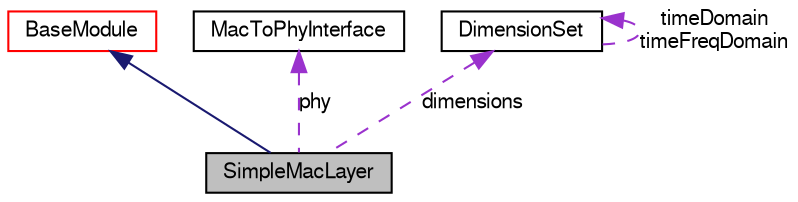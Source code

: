 digraph G
{
  edge [fontname="FreeSans",fontsize="10",labelfontname="FreeSans",labelfontsize="10"];
  node [fontname="FreeSans",fontsize="10",shape=record];
  Node1 [label="SimpleMacLayer",height=0.2,width=0.4,color="black", fillcolor="grey75", style="filled" fontcolor="black"];
  Node2 -> Node1 [dir=back,color="midnightblue",fontsize="10",style="solid",fontname="FreeSans"];
  Node2 [label="BaseModule",height=0.2,width=0.4,color="red", fillcolor="white", style="filled",URL="$a00026.html",tooltip="Base class for all simple modules of a host."];
  Node3 -> Node1 [dir=back,color="darkorchid3",fontsize="10",style="dashed",label="phy",fontname="FreeSans"];
  Node3 [label="MacToPhyInterface",height=0.2,width=0.4,color="black", fillcolor="white", style="filled",URL="$a00124.html",tooltip="Defines the methods provided by the phy to the mac layer."];
  Node4 -> Node1 [dir=back,color="darkorchid3",fontsize="10",style="dashed",label="dimensions",fontname="FreeSans"];
  Node4 [label="DimensionSet",height=0.2,width=0.4,color="black", fillcolor="white", style="filled",URL="$a00084.html",tooltip="Represents a set of dimensions which is used to define over which dimensions a mapping..."];
  Node4 -> Node4 [dir=back,color="darkorchid3",fontsize="10",style="dashed",label="timeDomain\ntimeFreqDomain",fontname="FreeSans"];
}
